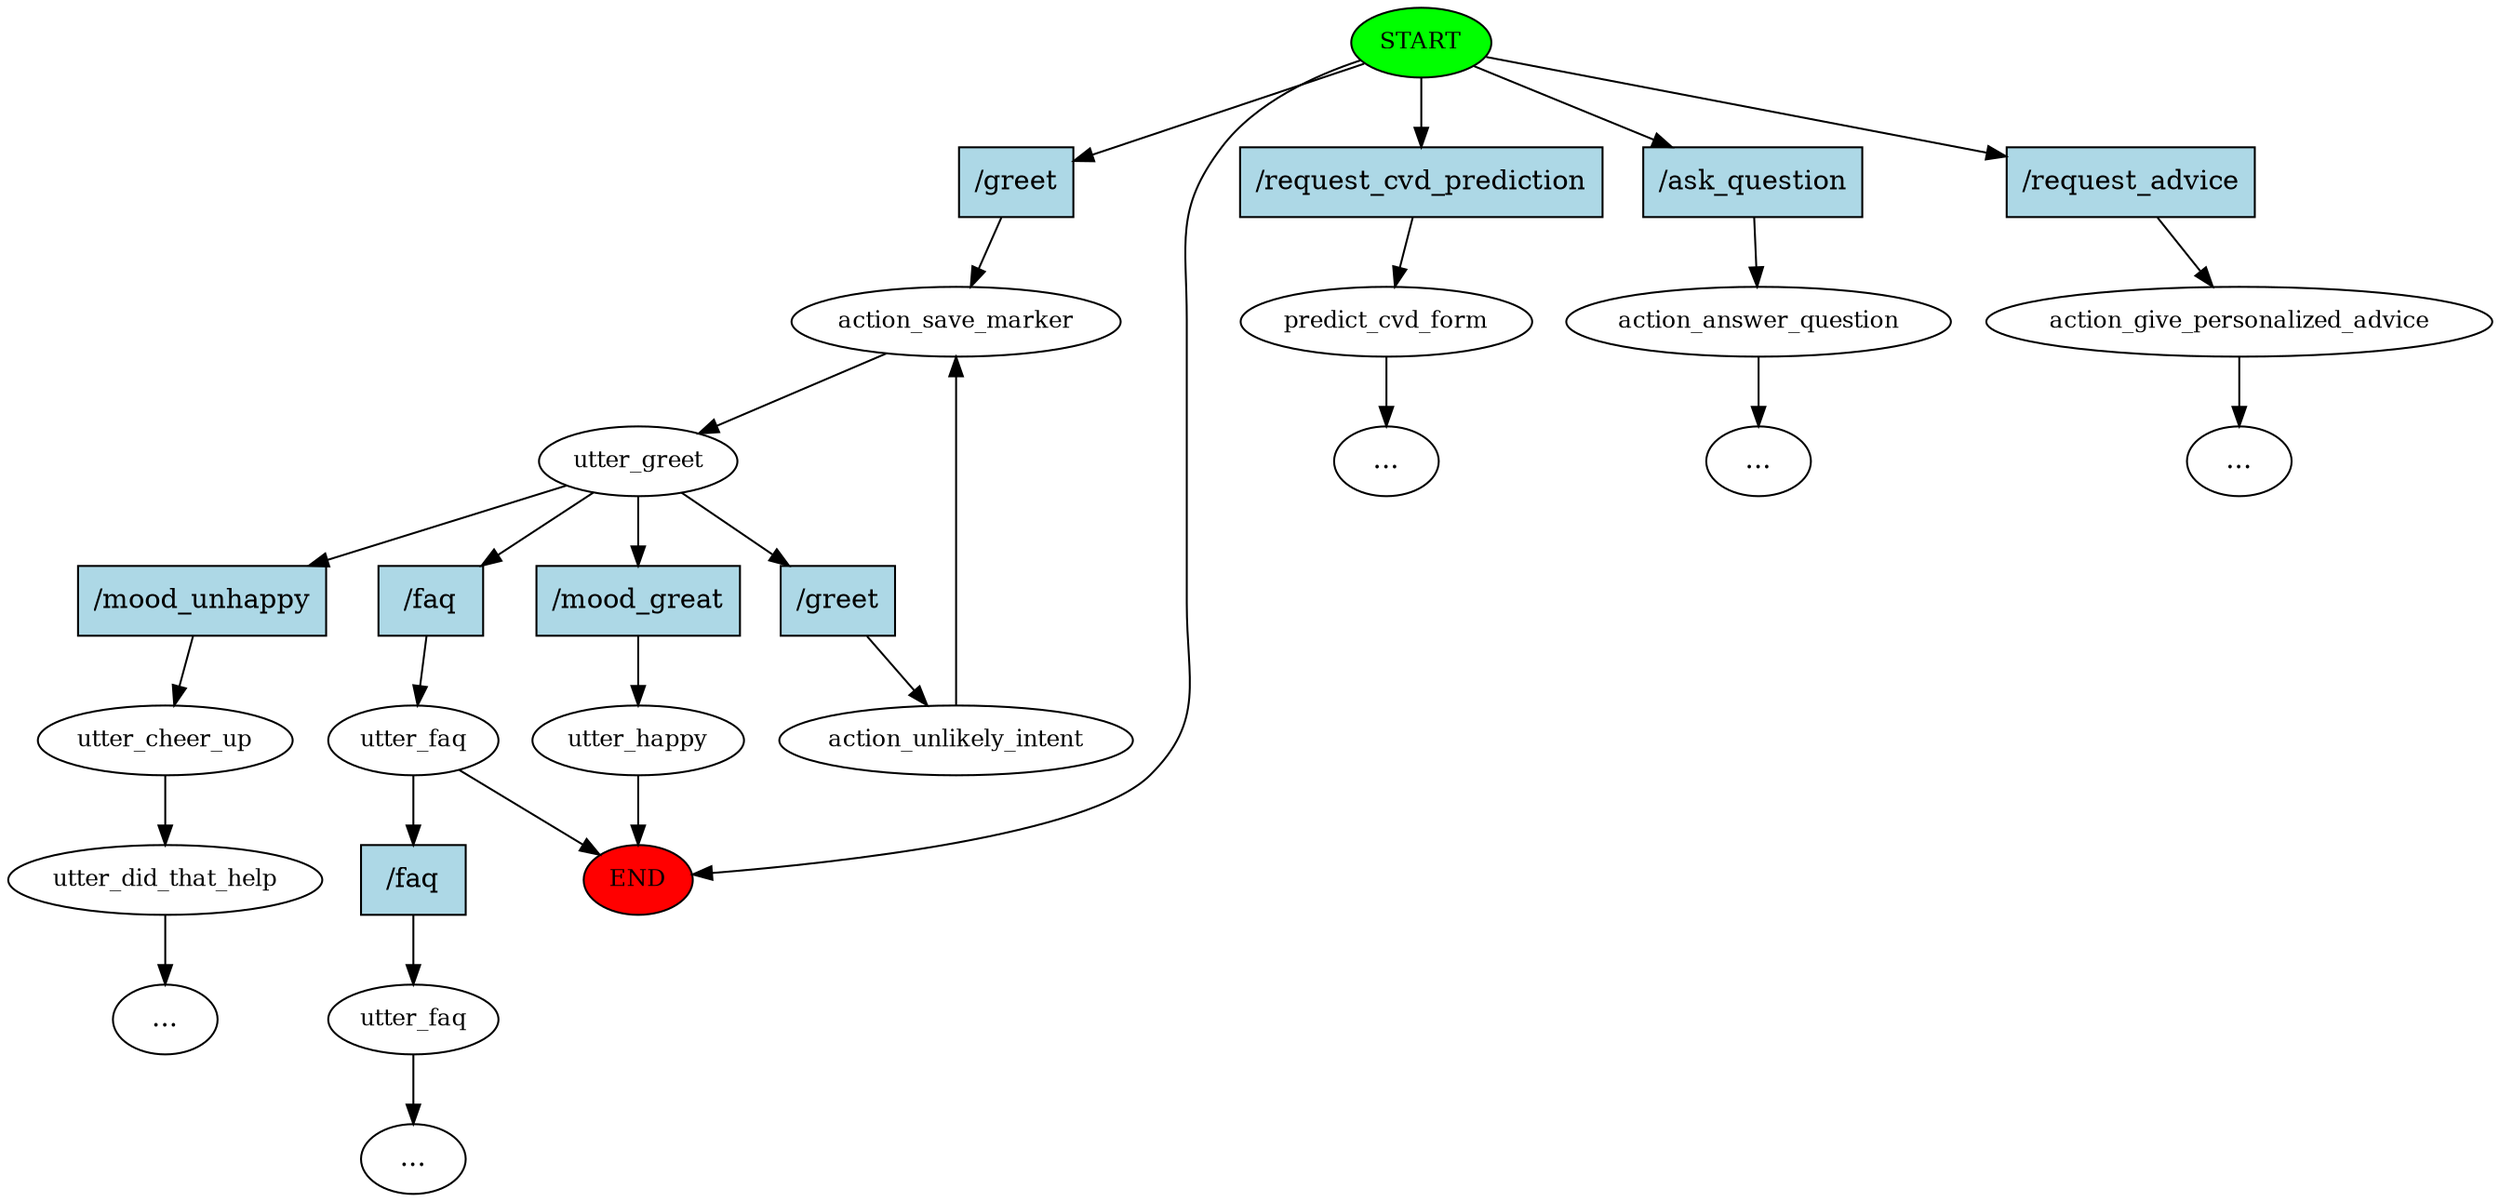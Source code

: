 digraph  {
0 [class="start active", fillcolor=green, fontsize=12, label=START, style=filled];
"-1" [class=end, fillcolor=red, fontsize=12, label=END, style=filled];
1 [class=active, fontsize=12, label=action_save_marker];
2 [class="active dashed", fontsize=12, label=utter_greet];
3 [class="", fontsize=12, label=utter_faq];
4 [class="", fontsize=12, label=predict_cvd_form];
"-3" [class=ellipsis, label="..."];
7 [class="", fontsize=12, label=utter_happy];
10 [class="", fontsize=12, label=utter_cheer_up];
11 [class="", fontsize=12, label=utter_did_that_help];
"-5" [class=ellipsis, label="..."];
19 [class="", fontsize=12, label=utter_faq];
"-6" [class=ellipsis, label="..."];
20 [class="", fontsize=12, label=action_answer_question];
"-7" [class=ellipsis, label="..."];
21 [class="", fontsize=12, label=action_give_personalized_advice];
"-8" [class=ellipsis, label="..."];
24 [class=active, fontsize=12, label=action_unlikely_intent];
27 [class="intent active", fillcolor=lightblue, label="/greet", shape=rect, style=filled];
28 [class=intent, fillcolor=lightblue, label="/request_cvd_prediction", shape=rect, style=filled];
29 [class=intent, fillcolor=lightblue, label="/ask_question", shape=rect, style=filled];
30 [class=intent, fillcolor=lightblue, label="/request_advice", shape=rect, style=filled];
31 [class=intent, fillcolor=lightblue, label="/faq", shape=rect, style=filled];
32 [class=intent, fillcolor=lightblue, label="/mood_great", shape=rect, style=filled];
33 [class=intent, fillcolor=lightblue, label="/mood_unhappy", shape=rect, style=filled];
34 [class="intent active", fillcolor=lightblue, label="/greet", shape=rect, style=filled];
35 [class=intent, fillcolor=lightblue, label="/faq", shape=rect, style=filled];
0 -> "-1"  [class="", key=NONE, label=""];
0 -> 27  [class=active, key=0];
0 -> 28  [class="", key=0];
0 -> 29  [class="", key=0];
0 -> 30  [class="", key=0];
1 -> 2  [class=active, key=NONE, label=""];
2 -> 31  [class="", key=0];
2 -> 32  [class="", key=0];
2 -> 33  [class="", key=0];
2 -> 34  [class=active, key=0];
3 -> "-1"  [class="", key=NONE, label=""];
3 -> 35  [class="", key=0];
4 -> "-3"  [class="", key=NONE, label=""];
7 -> "-1"  [class="", key=NONE, label=""];
10 -> 11  [class="", key=NONE, label=""];
11 -> "-5"  [class="", key=NONE, label=""];
19 -> "-6"  [class="", key=NONE, label=""];
20 -> "-7"  [class="", key=NONE, label=""];
21 -> "-8"  [class="", key=NONE, label=""];
24 -> 1  [class=active, key=NONE, label=""];
27 -> 1  [class=active, key=0];
28 -> 4  [class="", key=0];
29 -> 20  [class="", key=0];
30 -> 21  [class="", key=0];
31 -> 3  [class="", key=0];
32 -> 7  [class="", key=0];
33 -> 10  [class="", key=0];
34 -> 24  [class=active, key=0];
35 -> 19  [class="", key=0];
}
